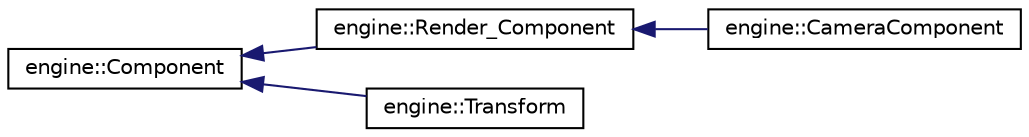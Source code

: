 digraph "Graphical Class Hierarchy"
{
 // LATEX_PDF_SIZE
  edge [fontname="Helvetica",fontsize="10",labelfontname="Helvetica",labelfontsize="10"];
  node [fontname="Helvetica",fontsize="10",shape=record];
  rankdir="LR";
  Node0 [label="engine::Component",height=0.2,width=0.4,color="black", fillcolor="white", style="filled",URL="$classengine_1_1_component.html",tooltip=" "];
  Node0 -> Node1 [dir="back",color="midnightblue",fontsize="10",style="solid",fontname="Helvetica"];
  Node1 [label="engine::Render_Component",height=0.2,width=0.4,color="black", fillcolor="white", style="filled",URL="$classengine_1_1_render___component.html",tooltip=" "];
  Node1 -> Node2 [dir="back",color="midnightblue",fontsize="10",style="solid",fontname="Helvetica"];
  Node2 [label="engine::CameraComponent",height=0.2,width=0.4,color="black", fillcolor="white", style="filled",URL="$classengine_1_1_camera_component.html",tooltip=" "];
  Node0 -> Node3 [dir="back",color="midnightblue",fontsize="10",style="solid",fontname="Helvetica"];
  Node3 [label="engine::Transform",height=0.2,width=0.4,color="black", fillcolor="white", style="filled",URL="$classengine_1_1_transform.html",tooltip=" "];
}
